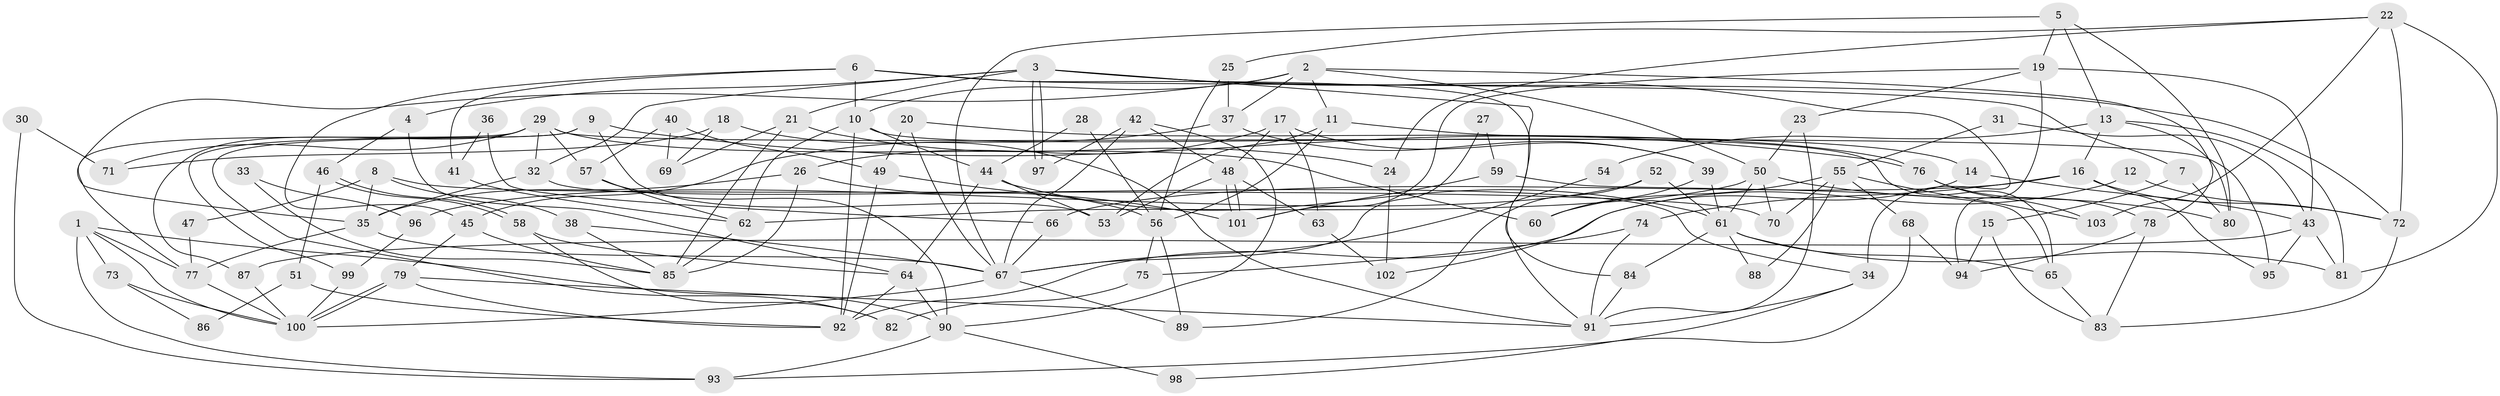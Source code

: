 // coarse degree distribution, {12: 0.013513513513513514, 3: 0.35135135135135137, 13: 0.013513513513513514, 5: 0.10810810810810811, 11: 0.013513513513513514, 7: 0.04054054054054054, 6: 0.0945945945945946, 4: 0.20270270270270271, 9: 0.04054054054054054, 10: 0.013513513513513514, 2: 0.0945945945945946, 8: 0.013513513513513514}
// Generated by graph-tools (version 1.1) at 2025/51/03/04/25 22:51:18]
// undirected, 103 vertices, 206 edges
graph export_dot {
  node [color=gray90,style=filled];
  1;
  2;
  3;
  4;
  5;
  6;
  7;
  8;
  9;
  10;
  11;
  12;
  13;
  14;
  15;
  16;
  17;
  18;
  19;
  20;
  21;
  22;
  23;
  24;
  25;
  26;
  27;
  28;
  29;
  30;
  31;
  32;
  33;
  34;
  35;
  36;
  37;
  38;
  39;
  40;
  41;
  42;
  43;
  44;
  45;
  46;
  47;
  48;
  49;
  50;
  51;
  52;
  53;
  54;
  55;
  56;
  57;
  58;
  59;
  60;
  61;
  62;
  63;
  64;
  65;
  66;
  67;
  68;
  69;
  70;
  71;
  72;
  73;
  74;
  75;
  76;
  77;
  78;
  79;
  80;
  81;
  82;
  83;
  84;
  85;
  86;
  87;
  88;
  89;
  90;
  91;
  92;
  93;
  94;
  95;
  96;
  97;
  98;
  99;
  100;
  101;
  102;
  103;
  1 -- 93;
  1 -- 77;
  1 -- 73;
  1 -- 90;
  1 -- 100;
  2 -- 50;
  2 -- 37;
  2 -- 10;
  2 -- 11;
  2 -- 35;
  2 -- 78;
  3 -- 72;
  3 -- 97;
  3 -- 97;
  3 -- 4;
  3 -- 21;
  3 -- 32;
  3 -- 34;
  3 -- 91;
  4 -- 64;
  4 -- 46;
  5 -- 80;
  5 -- 67;
  5 -- 13;
  5 -- 19;
  6 -- 84;
  6 -- 10;
  6 -- 7;
  6 -- 41;
  6 -- 45;
  7 -- 80;
  7 -- 15;
  8 -- 38;
  8 -- 35;
  8 -- 47;
  8 -- 70;
  9 -- 76;
  9 -- 53;
  9 -- 82;
  9 -- 99;
  10 -- 62;
  10 -- 44;
  10 -- 65;
  10 -- 92;
  11 -- 56;
  11 -- 14;
  11 -- 53;
  12 -- 92;
  12 -- 72;
  13 -- 81;
  13 -- 16;
  13 -- 54;
  13 -- 80;
  14 -- 43;
  14 -- 102;
  15 -- 83;
  15 -- 94;
  16 -- 72;
  16 -- 66;
  16 -- 74;
  16 -- 95;
  17 -- 26;
  17 -- 48;
  17 -- 39;
  17 -- 63;
  18 -- 91;
  18 -- 69;
  18 -- 71;
  19 -- 43;
  19 -- 23;
  19 -- 94;
  19 -- 101;
  20 -- 67;
  20 -- 49;
  20 -- 76;
  21 -- 24;
  21 -- 69;
  21 -- 85;
  22 -- 103;
  22 -- 81;
  22 -- 24;
  22 -- 25;
  22 -- 72;
  23 -- 91;
  23 -- 50;
  24 -- 102;
  25 -- 56;
  25 -- 37;
  26 -- 35;
  26 -- 85;
  26 -- 56;
  27 -- 67;
  27 -- 59;
  28 -- 44;
  28 -- 56;
  29 -- 77;
  29 -- 32;
  29 -- 57;
  29 -- 60;
  29 -- 71;
  29 -- 87;
  29 -- 95;
  30 -- 93;
  30 -- 71;
  31 -- 55;
  31 -- 43;
  32 -- 34;
  32 -- 35;
  33 -- 85;
  33 -- 96;
  34 -- 91;
  34 -- 98;
  35 -- 67;
  35 -- 77;
  36 -- 41;
  36 -- 66;
  37 -- 39;
  37 -- 45;
  38 -- 67;
  38 -- 85;
  39 -- 61;
  39 -- 60;
  40 -- 49;
  40 -- 57;
  40 -- 69;
  41 -- 62;
  42 -- 48;
  42 -- 67;
  42 -- 90;
  42 -- 97;
  43 -- 95;
  43 -- 87;
  43 -- 81;
  44 -- 64;
  44 -- 53;
  44 -- 61;
  45 -- 79;
  45 -- 85;
  46 -- 58;
  46 -- 58;
  46 -- 51;
  47 -- 77;
  48 -- 53;
  48 -- 101;
  48 -- 101;
  48 -- 63;
  49 -- 92;
  49 -- 101;
  50 -- 62;
  50 -- 61;
  50 -- 70;
  50 -- 80;
  51 -- 92;
  51 -- 86;
  52 -- 89;
  52 -- 61;
  52 -- 96;
  54 -- 67;
  55 -- 60;
  55 -- 70;
  55 -- 68;
  55 -- 88;
  55 -- 103;
  56 -- 75;
  56 -- 89;
  57 -- 90;
  57 -- 62;
  58 -- 64;
  58 -- 82;
  59 -- 101;
  59 -- 65;
  61 -- 65;
  61 -- 81;
  61 -- 84;
  61 -- 88;
  62 -- 85;
  63 -- 102;
  64 -- 90;
  64 -- 92;
  65 -- 83;
  66 -- 67;
  67 -- 100;
  67 -- 89;
  68 -- 94;
  68 -- 93;
  72 -- 83;
  73 -- 100;
  73 -- 86;
  74 -- 91;
  74 -- 75;
  75 -- 82;
  76 -- 78;
  76 -- 103;
  77 -- 100;
  78 -- 94;
  78 -- 83;
  79 -- 100;
  79 -- 100;
  79 -- 91;
  79 -- 92;
  84 -- 91;
  87 -- 100;
  90 -- 93;
  90 -- 98;
  96 -- 99;
  99 -- 100;
}

